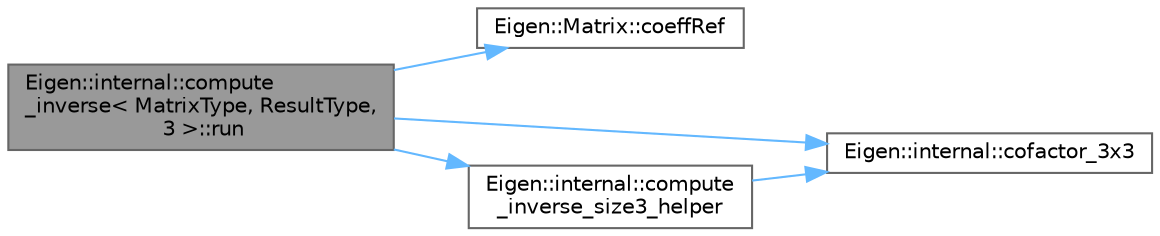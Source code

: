 digraph "Eigen::internal::compute_inverse&lt; MatrixType, ResultType, 3 &gt;::run"
{
 // LATEX_PDF_SIZE
  bgcolor="transparent";
  edge [fontname=Helvetica,fontsize=10,labelfontname=Helvetica,labelfontsize=10];
  node [fontname=Helvetica,fontsize=10,shape=box,height=0.2,width=0.4];
  rankdir="LR";
  Node1 [id="Node000001",label="Eigen::internal::compute\l_inverse\< MatrixType, ResultType,\l 3 \>::run",height=0.2,width=0.4,color="gray40", fillcolor="grey60", style="filled", fontcolor="black",tooltip=" "];
  Node1 -> Node2 [id="edge1_Node000001_Node000002",color="steelblue1",style="solid",tooltip=" "];
  Node2 [id="Node000002",label="Eigen::Matrix::coeffRef",height=0.2,width=0.4,color="grey40", fillcolor="white", style="filled",URL="$class_eigen_1_1_matrix.html#aec085505a683eaffbd9b6680e99611af",tooltip=" "];
  Node1 -> Node3 [id="edge2_Node000001_Node000003",color="steelblue1",style="solid",tooltip=" "];
  Node3 [id="Node000003",label="Eigen::internal::cofactor_3x3",height=0.2,width=0.4,color="grey40", fillcolor="white", style="filled",URL="$namespace_eigen_1_1internal.html#a9ea59f946316faf22f4e7444f693f465",tooltip=" "];
  Node1 -> Node4 [id="edge3_Node000001_Node000004",color="steelblue1",style="solid",tooltip=" "];
  Node4 [id="Node000004",label="Eigen::internal::compute\l_inverse_size3_helper",height=0.2,width=0.4,color="grey40", fillcolor="white", style="filled",URL="$namespace_eigen_1_1internal.html#aa20f632ca9086b4c12fd89ff6c275bff",tooltip=" "];
  Node4 -> Node3 [id="edge4_Node000004_Node000003",color="steelblue1",style="solid",tooltip=" "];
}

